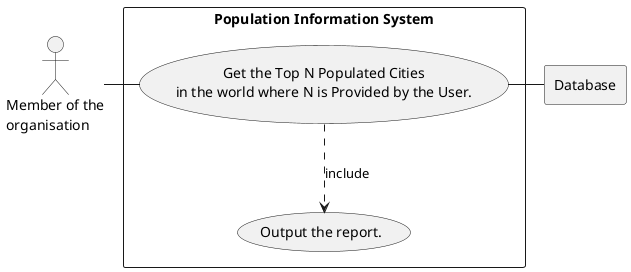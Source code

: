 @startuml

actor Member as "Member of the
organisation"

rectangle Database

rectangle "Population Information System" {
    usecase UC26 as "Get the Top N Populated Cities
    in the world where N is Provided by the User."

    usecase UCa as "Output the report."

    Member - UC26
    UC26 ..> UCa : include
    UC26 - Database
}

@enduml